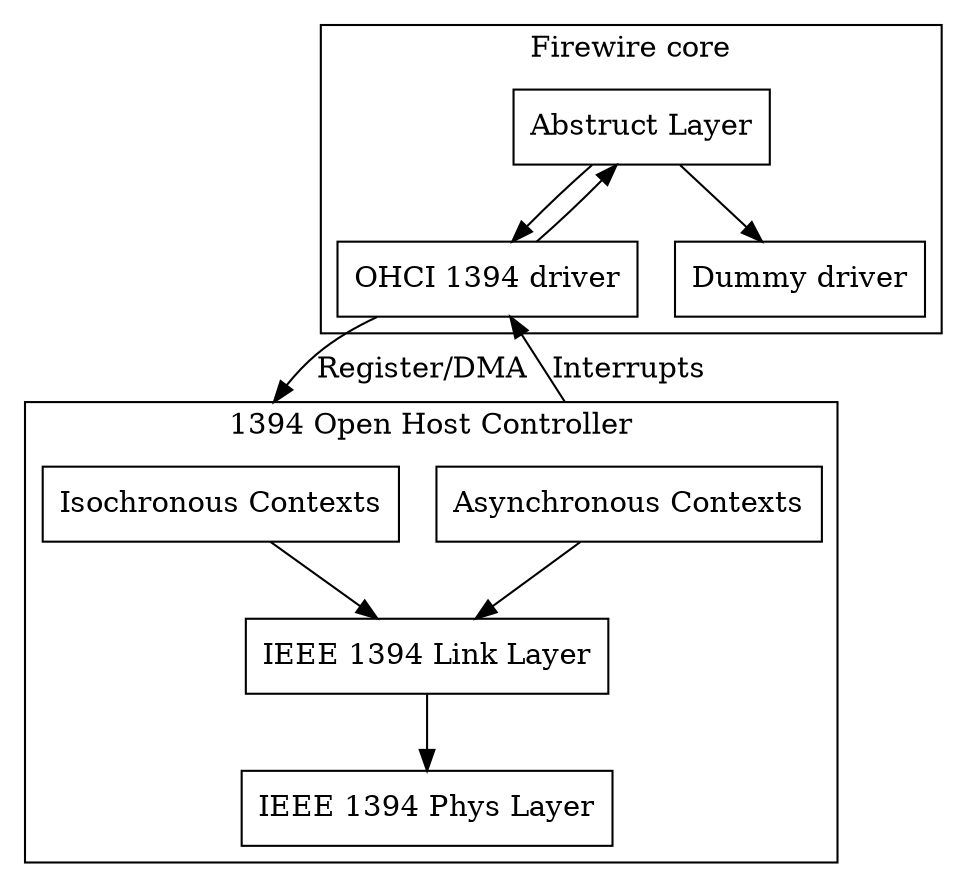 digraph ieee1394_layer
{
	compound=true

	subgraph cluster_stack {
		label = "Firewire core"

		fw_card		[label = "Abstruct Layer", shape=box]
		ohci_card	[label = "OHCI 1394 driver", shape=box];
		dummy_card	[label = "Dummy driver", shape=box]
	}


	subgraph cluster_dev {
		label="1394 Open Host Controller"

		ohci_async_ctx	[label="Asynchronous Contexts", shape=box]
		ohci_isoc_ctx	[label="Isochronous Contexts", shape=box]

		bus_link_layer	[label = "IEEE 1394 Link Layer", shape=box]
		bus_phys_layer	[label = "IEEE 1394 Phys Layer", shape=box]
	}

	fw_card		-> ohci_card
	ohci_card	-> fw_card	[constraint = false]
	fw_card		-> dummy_card
	ohci_card	-> ohci_isoc_ctx	[label = "Register/DMA", lhead = cluster_dev]
	ohci_async_ctx	-> ohci_card	[label = "Interrupts", ltail = cluster_dev]
	ohci_async_ctx	-> bus_link_layer
	ohci_isoc_ctx	-> bus_link_layer
	bus_link_layer	-> bus_phys_layer
}
